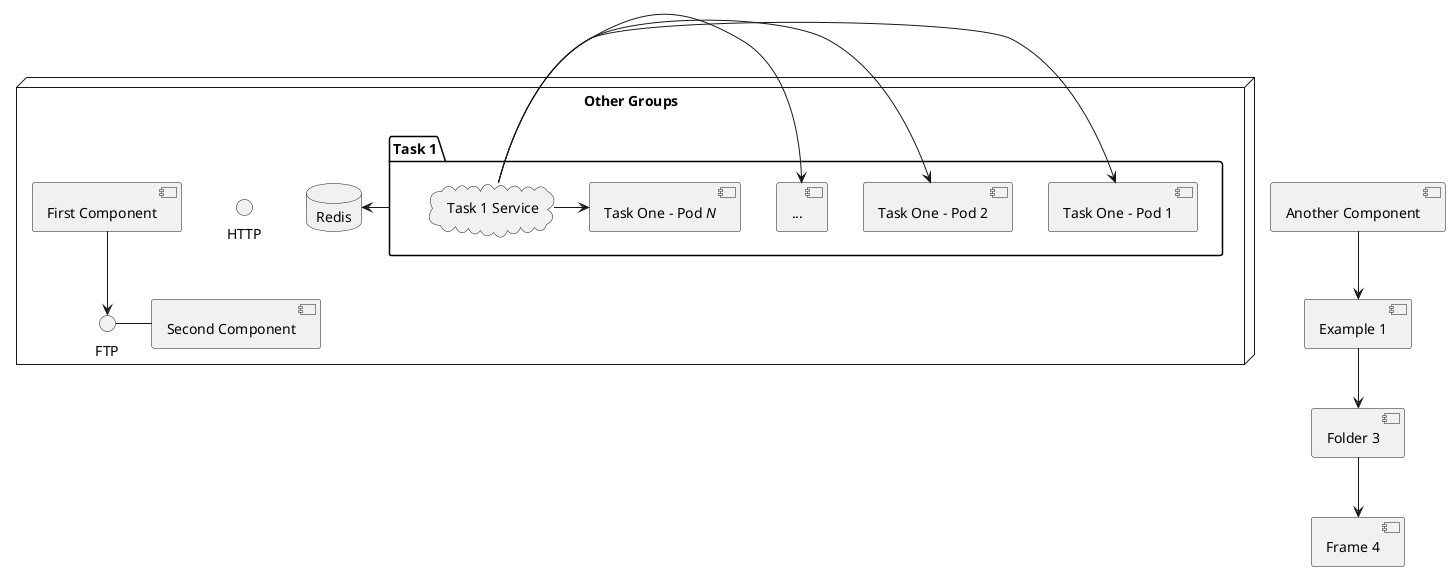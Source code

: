 @startuml
'https://plantuml.com/component-diagram



node "Other Groups" {
    () HTTP
    package "Task 1" {
      cloud "Task 1 Service" as T1

      T1 -> [Task One - Pod 1]
      T1 -> [Task One - Pod 2]
      T1 -> [...]
      T1 -> [Task One - Pod //N//]
    }

    database "Redis" {
    }

"Task 1" -> Redis
  FTP - [Second Component]
  [First Component] --> FTP
}





[Another Component] --> [Example 1]
[Example 1] --> [Folder 3]
[Folder 3] --> [Frame 4]

@enduml